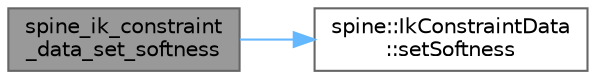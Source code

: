 digraph "spine_ik_constraint_data_set_softness"
{
 // LATEX_PDF_SIZE
  bgcolor="transparent";
  edge [fontname=Helvetica,fontsize=10,labelfontname=Helvetica,labelfontsize=10];
  node [fontname=Helvetica,fontsize=10,shape=box,height=0.2,width=0.4];
  rankdir="LR";
  Node1 [id="Node000001",label="spine_ik_constraint\l_data_set_softness",height=0.2,width=0.4,color="gray40", fillcolor="grey60", style="filled", fontcolor="black",tooltip=" "];
  Node1 -> Node2 [id="edge2_Node000001_Node000002",color="steelblue1",style="solid",tooltip=" "];
  Node2 [id="Node000002",label="spine::IkConstraintData\l::setSoftness",height=0.2,width=0.4,color="grey40", fillcolor="white", style="filled",URL="$classspine_1_1_ik_constraint_data.html#abadea4c33eb4da9716839a8138780e44",tooltip=" "];
}
